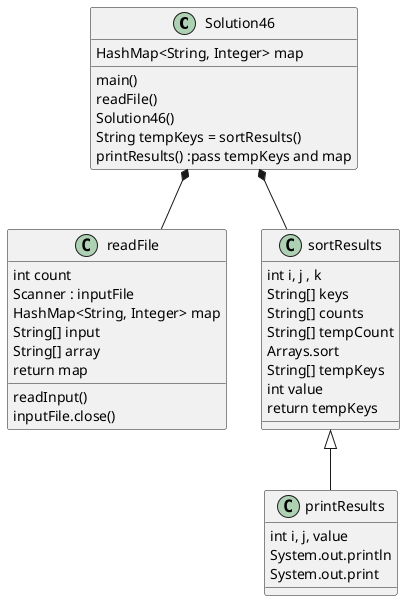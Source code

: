@startuml
'https://plantuml.com/class-diagram

class Solution46 {
main()
readFile()
Solution46()
HashMap<String, Integer> map
String tempKeys = sortResults()
printResults() :pass tempKeys and map
}

Solution46 *-- readFile
Solution46 *-- sortResults
sortResults <|-- printResults
sortResults : int i, j , k
sortResults : String[] keys
sortResults : String[] counts
sortResults : String[] tempCount
sortResults : Arrays.sort
sortResults : String[] tempKeys
sortResults : int value
sortResults : return tempKeys
printResults : int i, j, value
printResults : System.out.println
printResults : System.out.print

class readFile{
{method} readInput()
int count
Scanner : inputFile
HashMap<String, Integer> map
String[] input
String[] array
inputFile.close()
return map
}

@enduml